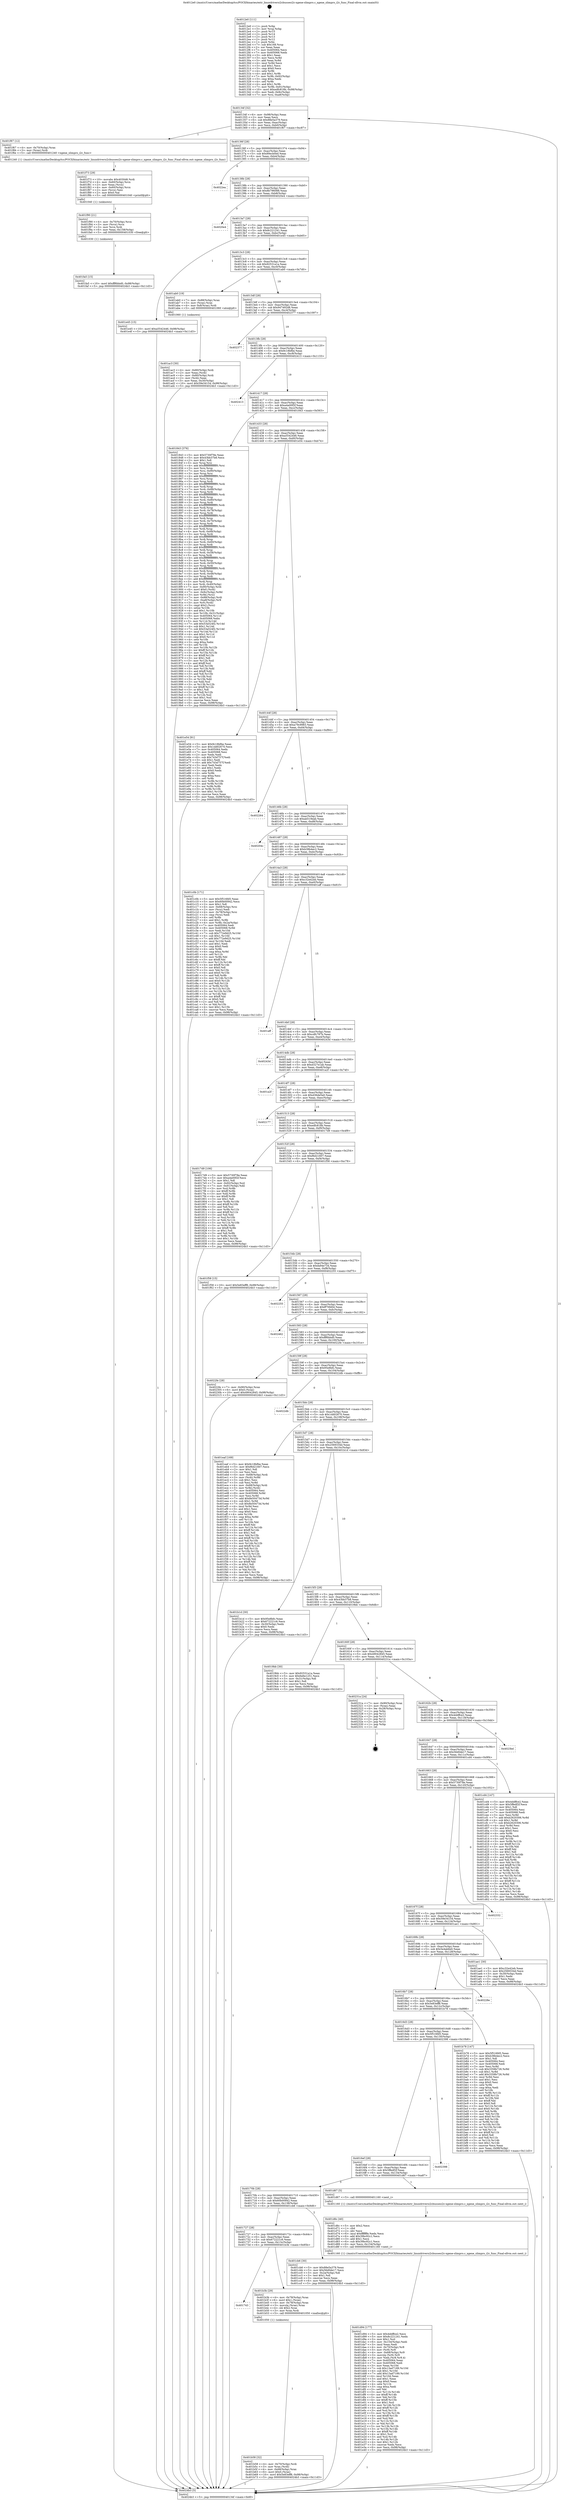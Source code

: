digraph "0x4012e0" {
  label = "0x4012e0 (/mnt/c/Users/mathe/Desktop/tcc/POCII/binaries/extr_linuxdriversi2cbussesi2c-xgene-slimpro.c_xgene_slimpro_i2c_func_Final-ollvm.out::main(0))"
  labelloc = "t"
  node[shape=record]

  Entry [label="",width=0.3,height=0.3,shape=circle,fillcolor=black,style=filled]
  "0x40134f" [label="{
     0x40134f [32]\l
     | [instrs]\l
     &nbsp;&nbsp;0x40134f \<+6\>: mov -0x98(%rbp),%eax\l
     &nbsp;&nbsp;0x401355 \<+2\>: mov %eax,%ecx\l
     &nbsp;&nbsp;0x401357 \<+6\>: sub $0x88e5a379,%ecx\l
     &nbsp;&nbsp;0x40135d \<+6\>: mov %eax,-0xac(%rbp)\l
     &nbsp;&nbsp;0x401363 \<+6\>: mov %ecx,-0xb0(%rbp)\l
     &nbsp;&nbsp;0x401369 \<+6\>: je 0000000000401f67 \<main+0xc87\>\l
  }"]
  "0x401f67" [label="{
     0x401f67 [12]\l
     | [instrs]\l
     &nbsp;&nbsp;0x401f67 \<+4\>: mov -0x70(%rbp),%rax\l
     &nbsp;&nbsp;0x401f6b \<+3\>: mov (%rax),%rdi\l
     &nbsp;&nbsp;0x401f6e \<+5\>: call 0000000000401240 \<xgene_slimpro_i2c_func\>\l
     | [calls]\l
     &nbsp;&nbsp;0x401240 \{1\} (/mnt/c/Users/mathe/Desktop/tcc/POCII/binaries/extr_linuxdriversi2cbussesi2c-xgene-slimpro.c_xgene_slimpro_i2c_func_Final-ollvm.out::xgene_slimpro_i2c_func)\l
  }"]
  "0x40136f" [label="{
     0x40136f [28]\l
     | [instrs]\l
     &nbsp;&nbsp;0x40136f \<+5\>: jmp 0000000000401374 \<main+0x94\>\l
     &nbsp;&nbsp;0x401374 \<+6\>: mov -0xac(%rbp),%eax\l
     &nbsp;&nbsp;0x40137a \<+5\>: sub $0x89ecb0ed,%eax\l
     &nbsp;&nbsp;0x40137f \<+6\>: mov %eax,-0xb4(%rbp)\l
     &nbsp;&nbsp;0x401385 \<+6\>: je 00000000004022ea \<main+0x100a\>\l
  }"]
  Exit [label="",width=0.3,height=0.3,shape=circle,fillcolor=black,style=filled,peripheries=2]
  "0x4022ea" [label="{
     0x4022ea\l
  }", style=dashed]
  "0x40138b" [label="{
     0x40138b [28]\l
     | [instrs]\l
     &nbsp;&nbsp;0x40138b \<+5\>: jmp 0000000000401390 \<main+0xb0\>\l
     &nbsp;&nbsp;0x401390 \<+6\>: mov -0xac(%rbp),%eax\l
     &nbsp;&nbsp;0x401396 \<+5\>: sub $0x8b796088,%eax\l
     &nbsp;&nbsp;0x40139b \<+6\>: mov %eax,-0xb8(%rbp)\l
     &nbsp;&nbsp;0x4013a1 \<+6\>: je 00000000004020e4 \<main+0xe04\>\l
  }"]
  "0x401fa5" [label="{
     0x401fa5 [15]\l
     | [instrs]\l
     &nbsp;&nbsp;0x401fa5 \<+10\>: movl $0xfff6bbd0,-0x98(%rbp)\l
     &nbsp;&nbsp;0x401faf \<+5\>: jmp 00000000004024b3 \<main+0x11d3\>\l
  }"]
  "0x4020e4" [label="{
     0x4020e4\l
  }", style=dashed]
  "0x4013a7" [label="{
     0x4013a7 [28]\l
     | [instrs]\l
     &nbsp;&nbsp;0x4013a7 \<+5\>: jmp 00000000004013ac \<main+0xcc\>\l
     &nbsp;&nbsp;0x4013ac \<+6\>: mov -0xac(%rbp),%eax\l
     &nbsp;&nbsp;0x4013b2 \<+5\>: sub $0x8c221241,%eax\l
     &nbsp;&nbsp;0x4013b7 \<+6\>: mov %eax,-0xbc(%rbp)\l
     &nbsp;&nbsp;0x4013bd \<+6\>: je 0000000000401e45 \<main+0xb65\>\l
  }"]
  "0x401f90" [label="{
     0x401f90 [21]\l
     | [instrs]\l
     &nbsp;&nbsp;0x401f90 \<+4\>: mov -0x70(%rbp),%rcx\l
     &nbsp;&nbsp;0x401f94 \<+3\>: mov (%rcx),%rcx\l
     &nbsp;&nbsp;0x401f97 \<+3\>: mov %rcx,%rdi\l
     &nbsp;&nbsp;0x401f9a \<+6\>: mov %eax,-0x158(%rbp)\l
     &nbsp;&nbsp;0x401fa0 \<+5\>: call 0000000000401030 \<free@plt\>\l
     | [calls]\l
     &nbsp;&nbsp;0x401030 \{1\} (unknown)\l
  }"]
  "0x401e45" [label="{
     0x401e45 [15]\l
     | [instrs]\l
     &nbsp;&nbsp;0x401e45 \<+10\>: movl $0xa5542446,-0x98(%rbp)\l
     &nbsp;&nbsp;0x401e4f \<+5\>: jmp 00000000004024b3 \<main+0x11d3\>\l
  }"]
  "0x4013c3" [label="{
     0x4013c3 [28]\l
     | [instrs]\l
     &nbsp;&nbsp;0x4013c3 \<+5\>: jmp 00000000004013c8 \<main+0xe8\>\l
     &nbsp;&nbsp;0x4013c8 \<+6\>: mov -0xac(%rbp),%eax\l
     &nbsp;&nbsp;0x4013ce \<+5\>: sub $0x92531a1a,%eax\l
     &nbsp;&nbsp;0x4013d3 \<+6\>: mov %eax,-0xc0(%rbp)\l
     &nbsp;&nbsp;0x4013d9 \<+6\>: je 0000000000401ab0 \<main+0x7d0\>\l
  }"]
  "0x401f73" [label="{
     0x401f73 [29]\l
     | [instrs]\l
     &nbsp;&nbsp;0x401f73 \<+10\>: movabs $0x4030d6,%rdi\l
     &nbsp;&nbsp;0x401f7d \<+4\>: mov -0x60(%rbp),%rcx\l
     &nbsp;&nbsp;0x401f81 \<+2\>: mov %eax,(%rcx)\l
     &nbsp;&nbsp;0x401f83 \<+4\>: mov -0x60(%rbp),%rcx\l
     &nbsp;&nbsp;0x401f87 \<+2\>: mov (%rcx),%esi\l
     &nbsp;&nbsp;0x401f89 \<+2\>: mov $0x0,%al\l
     &nbsp;&nbsp;0x401f8b \<+5\>: call 0000000000401040 \<printf@plt\>\l
     | [calls]\l
     &nbsp;&nbsp;0x401040 \{1\} (unknown)\l
  }"]
  "0x401ab0" [label="{
     0x401ab0 [19]\l
     | [instrs]\l
     &nbsp;&nbsp;0x401ab0 \<+7\>: mov -0x88(%rbp),%rax\l
     &nbsp;&nbsp;0x401ab7 \<+3\>: mov (%rax),%rax\l
     &nbsp;&nbsp;0x401aba \<+4\>: mov 0x8(%rax),%rdi\l
     &nbsp;&nbsp;0x401abe \<+5\>: call 0000000000401060 \<atoi@plt\>\l
     | [calls]\l
     &nbsp;&nbsp;0x401060 \{1\} (unknown)\l
  }"]
  "0x4013df" [label="{
     0x4013df [28]\l
     | [instrs]\l
     &nbsp;&nbsp;0x4013df \<+5\>: jmp 00000000004013e4 \<main+0x104\>\l
     &nbsp;&nbsp;0x4013e4 \<+6\>: mov -0xac(%rbp),%eax\l
     &nbsp;&nbsp;0x4013ea \<+5\>: sub $0x947492d8,%eax\l
     &nbsp;&nbsp;0x4013ef \<+6\>: mov %eax,-0xc4(%rbp)\l
     &nbsp;&nbsp;0x4013f5 \<+6\>: je 0000000000402377 \<main+0x1097\>\l
  }"]
  "0x401d94" [label="{
     0x401d94 [177]\l
     | [instrs]\l
     &nbsp;&nbsp;0x401d94 \<+5\>: mov $0x4ddffce2,%ecx\l
     &nbsp;&nbsp;0x401d99 \<+5\>: mov $0x8c221241,%edx\l
     &nbsp;&nbsp;0x401d9e \<+3\>: mov $0x1,%sil\l
     &nbsp;&nbsp;0x401da1 \<+6\>: mov -0x154(%rbp),%edi\l
     &nbsp;&nbsp;0x401da7 \<+3\>: imul %eax,%edi\l
     &nbsp;&nbsp;0x401daa \<+4\>: mov -0x70(%rbp),%r8\l
     &nbsp;&nbsp;0x401dae \<+3\>: mov (%r8),%r8\l
     &nbsp;&nbsp;0x401db1 \<+4\>: mov -0x68(%rbp),%r9\l
     &nbsp;&nbsp;0x401db5 \<+3\>: movslq (%r9),%r9\l
     &nbsp;&nbsp;0x401db8 \<+4\>: mov %edi,(%r8,%r9,4)\l
     &nbsp;&nbsp;0x401dbc \<+7\>: mov 0x405064,%eax\l
     &nbsp;&nbsp;0x401dc3 \<+7\>: mov 0x405068,%edi\l
     &nbsp;&nbsp;0x401dca \<+3\>: mov %eax,%r10d\l
     &nbsp;&nbsp;0x401dcd \<+7\>: sub $0x13ad7189,%r10d\l
     &nbsp;&nbsp;0x401dd4 \<+4\>: sub $0x1,%r10d\l
     &nbsp;&nbsp;0x401dd8 \<+7\>: add $0x13ad7189,%r10d\l
     &nbsp;&nbsp;0x401ddf \<+4\>: imul %r10d,%eax\l
     &nbsp;&nbsp;0x401de3 \<+3\>: and $0x1,%eax\l
     &nbsp;&nbsp;0x401de6 \<+3\>: cmp $0x0,%eax\l
     &nbsp;&nbsp;0x401de9 \<+4\>: sete %r11b\l
     &nbsp;&nbsp;0x401ded \<+3\>: cmp $0xa,%edi\l
     &nbsp;&nbsp;0x401df0 \<+3\>: setl %bl\l
     &nbsp;&nbsp;0x401df3 \<+3\>: mov %r11b,%r14b\l
     &nbsp;&nbsp;0x401df6 \<+4\>: xor $0xff,%r14b\l
     &nbsp;&nbsp;0x401dfa \<+3\>: mov %bl,%r15b\l
     &nbsp;&nbsp;0x401dfd \<+4\>: xor $0xff,%r15b\l
     &nbsp;&nbsp;0x401e01 \<+4\>: xor $0x1,%sil\l
     &nbsp;&nbsp;0x401e05 \<+3\>: mov %r14b,%r12b\l
     &nbsp;&nbsp;0x401e08 \<+4\>: and $0xff,%r12b\l
     &nbsp;&nbsp;0x401e0c \<+3\>: and %sil,%r11b\l
     &nbsp;&nbsp;0x401e0f \<+3\>: mov %r15b,%r13b\l
     &nbsp;&nbsp;0x401e12 \<+4\>: and $0xff,%r13b\l
     &nbsp;&nbsp;0x401e16 \<+3\>: and %sil,%bl\l
     &nbsp;&nbsp;0x401e19 \<+3\>: or %r11b,%r12b\l
     &nbsp;&nbsp;0x401e1c \<+3\>: or %bl,%r13b\l
     &nbsp;&nbsp;0x401e1f \<+3\>: xor %r13b,%r12b\l
     &nbsp;&nbsp;0x401e22 \<+3\>: or %r15b,%r14b\l
     &nbsp;&nbsp;0x401e25 \<+4\>: xor $0xff,%r14b\l
     &nbsp;&nbsp;0x401e29 \<+4\>: or $0x1,%sil\l
     &nbsp;&nbsp;0x401e2d \<+3\>: and %sil,%r14b\l
     &nbsp;&nbsp;0x401e30 \<+3\>: or %r14b,%r12b\l
     &nbsp;&nbsp;0x401e33 \<+4\>: test $0x1,%r12b\l
     &nbsp;&nbsp;0x401e37 \<+3\>: cmovne %edx,%ecx\l
     &nbsp;&nbsp;0x401e3a \<+6\>: mov %ecx,-0x98(%rbp)\l
     &nbsp;&nbsp;0x401e40 \<+5\>: jmp 00000000004024b3 \<main+0x11d3\>\l
  }"]
  "0x402377" [label="{
     0x402377\l
  }", style=dashed]
  "0x4013fb" [label="{
     0x4013fb [28]\l
     | [instrs]\l
     &nbsp;&nbsp;0x4013fb \<+5\>: jmp 0000000000401400 \<main+0x120\>\l
     &nbsp;&nbsp;0x401400 \<+6\>: mov -0xac(%rbp),%eax\l
     &nbsp;&nbsp;0x401406 \<+5\>: sub $0x9c18bfbe,%eax\l
     &nbsp;&nbsp;0x40140b \<+6\>: mov %eax,-0xc8(%rbp)\l
     &nbsp;&nbsp;0x401411 \<+6\>: je 0000000000402413 \<main+0x1133\>\l
  }"]
  "0x401d6c" [label="{
     0x401d6c [40]\l
     | [instrs]\l
     &nbsp;&nbsp;0x401d6c \<+5\>: mov $0x2,%ecx\l
     &nbsp;&nbsp;0x401d71 \<+1\>: cltd\l
     &nbsp;&nbsp;0x401d72 \<+2\>: idiv %ecx\l
     &nbsp;&nbsp;0x401d74 \<+6\>: imul $0xfffffffe,%edx,%ecx\l
     &nbsp;&nbsp;0x401d7a \<+6\>: add $0x39bc92c1,%ecx\l
     &nbsp;&nbsp;0x401d80 \<+3\>: add $0x1,%ecx\l
     &nbsp;&nbsp;0x401d83 \<+6\>: sub $0x39bc92c1,%ecx\l
     &nbsp;&nbsp;0x401d89 \<+6\>: mov %ecx,-0x154(%rbp)\l
     &nbsp;&nbsp;0x401d8f \<+5\>: call 0000000000401160 \<next_i\>\l
     | [calls]\l
     &nbsp;&nbsp;0x401160 \{1\} (/mnt/c/Users/mathe/Desktop/tcc/POCII/binaries/extr_linuxdriversi2cbussesi2c-xgene-slimpro.c_xgene_slimpro_i2c_func_Final-ollvm.out::next_i)\l
  }"]
  "0x402413" [label="{
     0x402413\l
  }", style=dashed]
  "0x401417" [label="{
     0x401417 [28]\l
     | [instrs]\l
     &nbsp;&nbsp;0x401417 \<+5\>: jmp 000000000040141c \<main+0x13c\>\l
     &nbsp;&nbsp;0x40141c \<+6\>: mov -0xac(%rbp),%eax\l
     &nbsp;&nbsp;0x401422 \<+5\>: sub $0xa4a00f2f,%eax\l
     &nbsp;&nbsp;0x401427 \<+6\>: mov %eax,-0xcc(%rbp)\l
     &nbsp;&nbsp;0x40142d \<+6\>: je 0000000000401843 \<main+0x563\>\l
  }"]
  "0x401b58" [label="{
     0x401b58 [32]\l
     | [instrs]\l
     &nbsp;&nbsp;0x401b58 \<+4\>: mov -0x70(%rbp),%rdi\l
     &nbsp;&nbsp;0x401b5c \<+3\>: mov %rax,(%rdi)\l
     &nbsp;&nbsp;0x401b5f \<+4\>: mov -0x68(%rbp),%rax\l
     &nbsp;&nbsp;0x401b63 \<+6\>: movl $0x0,(%rax)\l
     &nbsp;&nbsp;0x401b69 \<+10\>: movl $0x5e83eff8,-0x98(%rbp)\l
     &nbsp;&nbsp;0x401b73 \<+5\>: jmp 00000000004024b3 \<main+0x11d3\>\l
  }"]
  "0x401843" [label="{
     0x401843 [376]\l
     | [instrs]\l
     &nbsp;&nbsp;0x401843 \<+5\>: mov $0x5730f78e,%eax\l
     &nbsp;&nbsp;0x401848 \<+5\>: mov $0x43bb37b8,%ecx\l
     &nbsp;&nbsp;0x40184d \<+2\>: mov $0x1,%dl\l
     &nbsp;&nbsp;0x40184f \<+3\>: mov %rsp,%rsi\l
     &nbsp;&nbsp;0x401852 \<+4\>: add $0xfffffffffffffff0,%rsi\l
     &nbsp;&nbsp;0x401856 \<+3\>: mov %rsi,%rsp\l
     &nbsp;&nbsp;0x401859 \<+7\>: mov %rsi,-0x90(%rbp)\l
     &nbsp;&nbsp;0x401860 \<+3\>: mov %rsp,%rsi\l
     &nbsp;&nbsp;0x401863 \<+4\>: add $0xfffffffffffffff0,%rsi\l
     &nbsp;&nbsp;0x401867 \<+3\>: mov %rsi,%rsp\l
     &nbsp;&nbsp;0x40186a \<+3\>: mov %rsp,%rdi\l
     &nbsp;&nbsp;0x40186d \<+4\>: add $0xfffffffffffffff0,%rdi\l
     &nbsp;&nbsp;0x401871 \<+3\>: mov %rdi,%rsp\l
     &nbsp;&nbsp;0x401874 \<+7\>: mov %rdi,-0x88(%rbp)\l
     &nbsp;&nbsp;0x40187b \<+3\>: mov %rsp,%rdi\l
     &nbsp;&nbsp;0x40187e \<+4\>: add $0xfffffffffffffff0,%rdi\l
     &nbsp;&nbsp;0x401882 \<+3\>: mov %rdi,%rsp\l
     &nbsp;&nbsp;0x401885 \<+4\>: mov %rdi,-0x80(%rbp)\l
     &nbsp;&nbsp;0x401889 \<+3\>: mov %rsp,%rdi\l
     &nbsp;&nbsp;0x40188c \<+4\>: add $0xfffffffffffffff0,%rdi\l
     &nbsp;&nbsp;0x401890 \<+3\>: mov %rdi,%rsp\l
     &nbsp;&nbsp;0x401893 \<+4\>: mov %rdi,-0x78(%rbp)\l
     &nbsp;&nbsp;0x401897 \<+3\>: mov %rsp,%rdi\l
     &nbsp;&nbsp;0x40189a \<+4\>: add $0xfffffffffffffff0,%rdi\l
     &nbsp;&nbsp;0x40189e \<+3\>: mov %rdi,%rsp\l
     &nbsp;&nbsp;0x4018a1 \<+4\>: mov %rdi,-0x70(%rbp)\l
     &nbsp;&nbsp;0x4018a5 \<+3\>: mov %rsp,%rdi\l
     &nbsp;&nbsp;0x4018a8 \<+4\>: add $0xfffffffffffffff0,%rdi\l
     &nbsp;&nbsp;0x4018ac \<+3\>: mov %rdi,%rsp\l
     &nbsp;&nbsp;0x4018af \<+4\>: mov %rdi,-0x68(%rbp)\l
     &nbsp;&nbsp;0x4018b3 \<+3\>: mov %rsp,%rdi\l
     &nbsp;&nbsp;0x4018b6 \<+4\>: add $0xfffffffffffffff0,%rdi\l
     &nbsp;&nbsp;0x4018ba \<+3\>: mov %rdi,%rsp\l
     &nbsp;&nbsp;0x4018bd \<+4\>: mov %rdi,-0x60(%rbp)\l
     &nbsp;&nbsp;0x4018c1 \<+3\>: mov %rsp,%rdi\l
     &nbsp;&nbsp;0x4018c4 \<+4\>: add $0xfffffffffffffff0,%rdi\l
     &nbsp;&nbsp;0x4018c8 \<+3\>: mov %rdi,%rsp\l
     &nbsp;&nbsp;0x4018cb \<+4\>: mov %rdi,-0x58(%rbp)\l
     &nbsp;&nbsp;0x4018cf \<+3\>: mov %rsp,%rdi\l
     &nbsp;&nbsp;0x4018d2 \<+4\>: add $0xfffffffffffffff0,%rdi\l
     &nbsp;&nbsp;0x4018d6 \<+3\>: mov %rdi,%rsp\l
     &nbsp;&nbsp;0x4018d9 \<+4\>: mov %rdi,-0x50(%rbp)\l
     &nbsp;&nbsp;0x4018dd \<+3\>: mov %rsp,%rdi\l
     &nbsp;&nbsp;0x4018e0 \<+4\>: add $0xfffffffffffffff0,%rdi\l
     &nbsp;&nbsp;0x4018e4 \<+3\>: mov %rdi,%rsp\l
     &nbsp;&nbsp;0x4018e7 \<+4\>: mov %rdi,-0x48(%rbp)\l
     &nbsp;&nbsp;0x4018eb \<+3\>: mov %rsp,%rdi\l
     &nbsp;&nbsp;0x4018ee \<+4\>: add $0xfffffffffffffff0,%rdi\l
     &nbsp;&nbsp;0x4018f2 \<+3\>: mov %rdi,%rsp\l
     &nbsp;&nbsp;0x4018f5 \<+4\>: mov %rdi,-0x40(%rbp)\l
     &nbsp;&nbsp;0x4018f9 \<+7\>: mov -0x90(%rbp),%rdi\l
     &nbsp;&nbsp;0x401900 \<+6\>: movl $0x0,(%rdi)\l
     &nbsp;&nbsp;0x401906 \<+7\>: mov -0x9c(%rbp),%r8d\l
     &nbsp;&nbsp;0x40190d \<+3\>: mov %r8d,(%rsi)\l
     &nbsp;&nbsp;0x401910 \<+7\>: mov -0x88(%rbp),%rdi\l
     &nbsp;&nbsp;0x401917 \<+7\>: mov -0xa8(%rbp),%r9\l
     &nbsp;&nbsp;0x40191e \<+3\>: mov %r9,(%rdi)\l
     &nbsp;&nbsp;0x401921 \<+3\>: cmpl $0x2,(%rsi)\l
     &nbsp;&nbsp;0x401924 \<+4\>: setne %r10b\l
     &nbsp;&nbsp;0x401928 \<+4\>: and $0x1,%r10b\l
     &nbsp;&nbsp;0x40192c \<+4\>: mov %r10b,-0x31(%rbp)\l
     &nbsp;&nbsp;0x401930 \<+8\>: mov 0x405064,%r11d\l
     &nbsp;&nbsp;0x401938 \<+7\>: mov 0x405068,%ebx\l
     &nbsp;&nbsp;0x40193f \<+3\>: mov %r11d,%r14d\l
     &nbsp;&nbsp;0x401942 \<+7\>: add $0x53a524f2,%r14d\l
     &nbsp;&nbsp;0x401949 \<+4\>: sub $0x1,%r14d\l
     &nbsp;&nbsp;0x40194d \<+7\>: sub $0x53a524f2,%r14d\l
     &nbsp;&nbsp;0x401954 \<+4\>: imul %r14d,%r11d\l
     &nbsp;&nbsp;0x401958 \<+4\>: and $0x1,%r11d\l
     &nbsp;&nbsp;0x40195c \<+4\>: cmp $0x0,%r11d\l
     &nbsp;&nbsp;0x401960 \<+4\>: sete %r10b\l
     &nbsp;&nbsp;0x401964 \<+3\>: cmp $0xa,%ebx\l
     &nbsp;&nbsp;0x401967 \<+4\>: setl %r15b\l
     &nbsp;&nbsp;0x40196b \<+3\>: mov %r10b,%r12b\l
     &nbsp;&nbsp;0x40196e \<+4\>: xor $0xff,%r12b\l
     &nbsp;&nbsp;0x401972 \<+3\>: mov %r15b,%r13b\l
     &nbsp;&nbsp;0x401975 \<+4\>: xor $0xff,%r13b\l
     &nbsp;&nbsp;0x401979 \<+3\>: xor $0x1,%dl\l
     &nbsp;&nbsp;0x40197c \<+3\>: mov %r12b,%sil\l
     &nbsp;&nbsp;0x40197f \<+4\>: and $0xff,%sil\l
     &nbsp;&nbsp;0x401983 \<+3\>: and %dl,%r10b\l
     &nbsp;&nbsp;0x401986 \<+3\>: mov %r13b,%dil\l
     &nbsp;&nbsp;0x401989 \<+4\>: and $0xff,%dil\l
     &nbsp;&nbsp;0x40198d \<+3\>: and %dl,%r15b\l
     &nbsp;&nbsp;0x401990 \<+3\>: or %r10b,%sil\l
     &nbsp;&nbsp;0x401993 \<+3\>: or %r15b,%dil\l
     &nbsp;&nbsp;0x401996 \<+3\>: xor %dil,%sil\l
     &nbsp;&nbsp;0x401999 \<+3\>: or %r13b,%r12b\l
     &nbsp;&nbsp;0x40199c \<+4\>: xor $0xff,%r12b\l
     &nbsp;&nbsp;0x4019a0 \<+3\>: or $0x1,%dl\l
     &nbsp;&nbsp;0x4019a3 \<+3\>: and %dl,%r12b\l
     &nbsp;&nbsp;0x4019a6 \<+3\>: or %r12b,%sil\l
     &nbsp;&nbsp;0x4019a9 \<+4\>: test $0x1,%sil\l
     &nbsp;&nbsp;0x4019ad \<+3\>: cmovne %ecx,%eax\l
     &nbsp;&nbsp;0x4019b0 \<+6\>: mov %eax,-0x98(%rbp)\l
     &nbsp;&nbsp;0x4019b6 \<+5\>: jmp 00000000004024b3 \<main+0x11d3\>\l
  }"]
  "0x401433" [label="{
     0x401433 [28]\l
     | [instrs]\l
     &nbsp;&nbsp;0x401433 \<+5\>: jmp 0000000000401438 \<main+0x158\>\l
     &nbsp;&nbsp;0x401438 \<+6\>: mov -0xac(%rbp),%eax\l
     &nbsp;&nbsp;0x40143e \<+5\>: sub $0xa5542446,%eax\l
     &nbsp;&nbsp;0x401443 \<+6\>: mov %eax,-0xd0(%rbp)\l
     &nbsp;&nbsp;0x401449 \<+6\>: je 0000000000401e54 \<main+0xb74\>\l
  }"]
  "0x401743" [label="{
     0x401743\l
  }", style=dashed]
  "0x401e54" [label="{
     0x401e54 [91]\l
     | [instrs]\l
     &nbsp;&nbsp;0x401e54 \<+5\>: mov $0x9c18bfbe,%eax\l
     &nbsp;&nbsp;0x401e59 \<+5\>: mov $0x1dd02670,%ecx\l
     &nbsp;&nbsp;0x401e5e \<+7\>: mov 0x405064,%edx\l
     &nbsp;&nbsp;0x401e65 \<+7\>: mov 0x405068,%esi\l
     &nbsp;&nbsp;0x401e6c \<+2\>: mov %edx,%edi\l
     &nbsp;&nbsp;0x401e6e \<+6\>: sub $0x743d757f,%edi\l
     &nbsp;&nbsp;0x401e74 \<+3\>: sub $0x1,%edi\l
     &nbsp;&nbsp;0x401e77 \<+6\>: add $0x743d757f,%edi\l
     &nbsp;&nbsp;0x401e7d \<+3\>: imul %edi,%edx\l
     &nbsp;&nbsp;0x401e80 \<+3\>: and $0x1,%edx\l
     &nbsp;&nbsp;0x401e83 \<+3\>: cmp $0x0,%edx\l
     &nbsp;&nbsp;0x401e86 \<+4\>: sete %r8b\l
     &nbsp;&nbsp;0x401e8a \<+3\>: cmp $0xa,%esi\l
     &nbsp;&nbsp;0x401e8d \<+4\>: setl %r9b\l
     &nbsp;&nbsp;0x401e91 \<+3\>: mov %r8b,%r10b\l
     &nbsp;&nbsp;0x401e94 \<+3\>: and %r9b,%r10b\l
     &nbsp;&nbsp;0x401e97 \<+3\>: xor %r9b,%r8b\l
     &nbsp;&nbsp;0x401e9a \<+3\>: or %r8b,%r10b\l
     &nbsp;&nbsp;0x401e9d \<+4\>: test $0x1,%r10b\l
     &nbsp;&nbsp;0x401ea1 \<+3\>: cmovne %ecx,%eax\l
     &nbsp;&nbsp;0x401ea4 \<+6\>: mov %eax,-0x98(%rbp)\l
     &nbsp;&nbsp;0x401eaa \<+5\>: jmp 00000000004024b3 \<main+0x11d3\>\l
  }"]
  "0x40144f" [label="{
     0x40144f [28]\l
     | [instrs]\l
     &nbsp;&nbsp;0x40144f \<+5\>: jmp 0000000000401454 \<main+0x174\>\l
     &nbsp;&nbsp;0x401454 \<+6\>: mov -0xac(%rbp),%eax\l
     &nbsp;&nbsp;0x40145a \<+5\>: sub $0xa79c9983,%eax\l
     &nbsp;&nbsp;0x40145f \<+6\>: mov %eax,-0xd4(%rbp)\l
     &nbsp;&nbsp;0x401465 \<+6\>: je 0000000000402264 \<main+0xf84\>\l
  }"]
  "0x401b3b" [label="{
     0x401b3b [29]\l
     | [instrs]\l
     &nbsp;&nbsp;0x401b3b \<+4\>: mov -0x78(%rbp),%rax\l
     &nbsp;&nbsp;0x401b3f \<+6\>: movl $0x1,(%rax)\l
     &nbsp;&nbsp;0x401b45 \<+4\>: mov -0x78(%rbp),%rax\l
     &nbsp;&nbsp;0x401b49 \<+3\>: movslq (%rax),%rax\l
     &nbsp;&nbsp;0x401b4c \<+4\>: shl $0x2,%rax\l
     &nbsp;&nbsp;0x401b50 \<+3\>: mov %rax,%rdi\l
     &nbsp;&nbsp;0x401b53 \<+5\>: call 0000000000401050 \<malloc@plt\>\l
     | [calls]\l
     &nbsp;&nbsp;0x401050 \{1\} (unknown)\l
  }"]
  "0x402264" [label="{
     0x402264\l
  }", style=dashed]
  "0x40146b" [label="{
     0x40146b [28]\l
     | [instrs]\l
     &nbsp;&nbsp;0x40146b \<+5\>: jmp 0000000000401470 \<main+0x190\>\l
     &nbsp;&nbsp;0x401470 \<+6\>: mov -0xac(%rbp),%eax\l
     &nbsp;&nbsp;0x401476 \<+5\>: sub $0xab519eab,%eax\l
     &nbsp;&nbsp;0x40147b \<+6\>: mov %eax,-0xd8(%rbp)\l
     &nbsp;&nbsp;0x401481 \<+6\>: je 000000000040204c \<main+0xd6c\>\l
  }"]
  "0x401727" [label="{
     0x401727 [28]\l
     | [instrs]\l
     &nbsp;&nbsp;0x401727 \<+5\>: jmp 000000000040172c \<main+0x44c\>\l
     &nbsp;&nbsp;0x40172c \<+6\>: mov -0xac(%rbp),%eax\l
     &nbsp;&nbsp;0x401732 \<+5\>: sub $0x672221c6,%eax\l
     &nbsp;&nbsp;0x401737 \<+6\>: mov %eax,-0x13c(%rbp)\l
     &nbsp;&nbsp;0x40173d \<+6\>: je 0000000000401b3b \<main+0x85b\>\l
  }"]
  "0x40204c" [label="{
     0x40204c\l
  }", style=dashed]
  "0x401487" [label="{
     0x401487 [28]\l
     | [instrs]\l
     &nbsp;&nbsp;0x401487 \<+5\>: jmp 000000000040148c \<main+0x1ac\>\l
     &nbsp;&nbsp;0x40148c \<+6\>: mov -0xac(%rbp),%eax\l
     &nbsp;&nbsp;0x401492 \<+5\>: sub $0xb38b4ec2,%eax\l
     &nbsp;&nbsp;0x401497 \<+6\>: mov %eax,-0xdc(%rbp)\l
     &nbsp;&nbsp;0x40149d \<+6\>: je 0000000000401c0b \<main+0x92b\>\l
  }"]
  "0x401cb6" [label="{
     0x401cb6 [30]\l
     | [instrs]\l
     &nbsp;&nbsp;0x401cb6 \<+5\>: mov $0x88e5a379,%eax\l
     &nbsp;&nbsp;0x401cbb \<+5\>: mov $0x56d0de17,%ecx\l
     &nbsp;&nbsp;0x401cc0 \<+3\>: mov -0x2a(%rbp),%dl\l
     &nbsp;&nbsp;0x401cc3 \<+3\>: test $0x1,%dl\l
     &nbsp;&nbsp;0x401cc6 \<+3\>: cmovne %ecx,%eax\l
     &nbsp;&nbsp;0x401cc9 \<+6\>: mov %eax,-0x98(%rbp)\l
     &nbsp;&nbsp;0x401ccf \<+5\>: jmp 00000000004024b3 \<main+0x11d3\>\l
  }"]
  "0x401c0b" [label="{
     0x401c0b [171]\l
     | [instrs]\l
     &nbsp;&nbsp;0x401c0b \<+5\>: mov $0x5f516fd5,%eax\l
     &nbsp;&nbsp;0x401c10 \<+5\>: mov $0x60b00942,%ecx\l
     &nbsp;&nbsp;0x401c15 \<+2\>: mov $0x1,%dl\l
     &nbsp;&nbsp;0x401c17 \<+4\>: mov -0x68(%rbp),%rsi\l
     &nbsp;&nbsp;0x401c1b \<+2\>: mov (%rsi),%edi\l
     &nbsp;&nbsp;0x401c1d \<+4\>: mov -0x78(%rbp),%rsi\l
     &nbsp;&nbsp;0x401c21 \<+2\>: cmp (%rsi),%edi\l
     &nbsp;&nbsp;0x401c23 \<+4\>: setl %r8b\l
     &nbsp;&nbsp;0x401c27 \<+4\>: and $0x1,%r8b\l
     &nbsp;&nbsp;0x401c2b \<+4\>: mov %r8b,-0x2a(%rbp)\l
     &nbsp;&nbsp;0x401c2f \<+7\>: mov 0x405064,%edi\l
     &nbsp;&nbsp;0x401c36 \<+8\>: mov 0x405068,%r9d\l
     &nbsp;&nbsp;0x401c3e \<+3\>: mov %edi,%r10d\l
     &nbsp;&nbsp;0x401c41 \<+7\>: sub $0x772e9d25,%r10d\l
     &nbsp;&nbsp;0x401c48 \<+4\>: sub $0x1,%r10d\l
     &nbsp;&nbsp;0x401c4c \<+7\>: add $0x772e9d25,%r10d\l
     &nbsp;&nbsp;0x401c53 \<+4\>: imul %r10d,%edi\l
     &nbsp;&nbsp;0x401c57 \<+3\>: and $0x1,%edi\l
     &nbsp;&nbsp;0x401c5a \<+3\>: cmp $0x0,%edi\l
     &nbsp;&nbsp;0x401c5d \<+4\>: sete %r8b\l
     &nbsp;&nbsp;0x401c61 \<+4\>: cmp $0xa,%r9d\l
     &nbsp;&nbsp;0x401c65 \<+4\>: setl %r11b\l
     &nbsp;&nbsp;0x401c69 \<+3\>: mov %r8b,%bl\l
     &nbsp;&nbsp;0x401c6c \<+3\>: xor $0xff,%bl\l
     &nbsp;&nbsp;0x401c6f \<+3\>: mov %r11b,%r14b\l
     &nbsp;&nbsp;0x401c72 \<+4\>: xor $0xff,%r14b\l
     &nbsp;&nbsp;0x401c76 \<+3\>: xor $0x0,%dl\l
     &nbsp;&nbsp;0x401c79 \<+3\>: mov %bl,%r15b\l
     &nbsp;&nbsp;0x401c7c \<+4\>: and $0x0,%r15b\l
     &nbsp;&nbsp;0x401c80 \<+3\>: and %dl,%r8b\l
     &nbsp;&nbsp;0x401c83 \<+3\>: mov %r14b,%r12b\l
     &nbsp;&nbsp;0x401c86 \<+4\>: and $0x0,%r12b\l
     &nbsp;&nbsp;0x401c8a \<+3\>: and %dl,%r11b\l
     &nbsp;&nbsp;0x401c8d \<+3\>: or %r8b,%r15b\l
     &nbsp;&nbsp;0x401c90 \<+3\>: or %r11b,%r12b\l
     &nbsp;&nbsp;0x401c93 \<+3\>: xor %r12b,%r15b\l
     &nbsp;&nbsp;0x401c96 \<+3\>: or %r14b,%bl\l
     &nbsp;&nbsp;0x401c99 \<+3\>: xor $0xff,%bl\l
     &nbsp;&nbsp;0x401c9c \<+3\>: or $0x0,%dl\l
     &nbsp;&nbsp;0x401c9f \<+2\>: and %dl,%bl\l
     &nbsp;&nbsp;0x401ca1 \<+3\>: or %bl,%r15b\l
     &nbsp;&nbsp;0x401ca4 \<+4\>: test $0x1,%r15b\l
     &nbsp;&nbsp;0x401ca8 \<+3\>: cmovne %ecx,%eax\l
     &nbsp;&nbsp;0x401cab \<+6\>: mov %eax,-0x98(%rbp)\l
     &nbsp;&nbsp;0x401cb1 \<+5\>: jmp 00000000004024b3 \<main+0x11d3\>\l
  }"]
  "0x4014a3" [label="{
     0x4014a3 [28]\l
     | [instrs]\l
     &nbsp;&nbsp;0x4014a3 \<+5\>: jmp 00000000004014a8 \<main+0x1c8\>\l
     &nbsp;&nbsp;0x4014a8 \<+6\>: mov -0xac(%rbp),%eax\l
     &nbsp;&nbsp;0x4014ae \<+5\>: sub $0xc32e42eb,%eax\l
     &nbsp;&nbsp;0x4014b3 \<+6\>: mov %eax,-0xe0(%rbp)\l
     &nbsp;&nbsp;0x4014b9 \<+6\>: je 0000000000401aff \<main+0x81f\>\l
  }"]
  "0x40170b" [label="{
     0x40170b [28]\l
     | [instrs]\l
     &nbsp;&nbsp;0x40170b \<+5\>: jmp 0000000000401710 \<main+0x430\>\l
     &nbsp;&nbsp;0x401710 \<+6\>: mov -0xac(%rbp),%eax\l
     &nbsp;&nbsp;0x401716 \<+5\>: sub $0x60b00942,%eax\l
     &nbsp;&nbsp;0x40171b \<+6\>: mov %eax,-0x138(%rbp)\l
     &nbsp;&nbsp;0x401721 \<+6\>: je 0000000000401cb6 \<main+0x9d6\>\l
  }"]
  "0x401aff" [label="{
     0x401aff\l
  }", style=dashed]
  "0x4014bf" [label="{
     0x4014bf [28]\l
     | [instrs]\l
     &nbsp;&nbsp;0x4014bf \<+5\>: jmp 00000000004014c4 \<main+0x1e4\>\l
     &nbsp;&nbsp;0x4014c4 \<+6\>: mov -0xac(%rbp),%eax\l
     &nbsp;&nbsp;0x4014ca \<+5\>: sub $0xcdfc787b,%eax\l
     &nbsp;&nbsp;0x4014cf \<+6\>: mov %eax,-0xe4(%rbp)\l
     &nbsp;&nbsp;0x4014d5 \<+6\>: je 000000000040243d \<main+0x115d\>\l
  }"]
  "0x401d67" [label="{
     0x401d67 [5]\l
     | [instrs]\l
     &nbsp;&nbsp;0x401d67 \<+5\>: call 0000000000401160 \<next_i\>\l
     | [calls]\l
     &nbsp;&nbsp;0x401160 \{1\} (/mnt/c/Users/mathe/Desktop/tcc/POCII/binaries/extr_linuxdriversi2cbussesi2c-xgene-slimpro.c_xgene_slimpro_i2c_func_Final-ollvm.out::next_i)\l
  }"]
  "0x40243d" [label="{
     0x40243d\l
  }", style=dashed]
  "0x4014db" [label="{
     0x4014db [28]\l
     | [instrs]\l
     &nbsp;&nbsp;0x4014db \<+5\>: jmp 00000000004014e0 \<main+0x200\>\l
     &nbsp;&nbsp;0x4014e0 \<+6\>: mov -0xac(%rbp),%eax\l
     &nbsp;&nbsp;0x4014e6 \<+5\>: sub $0xd327e1ab,%eax\l
     &nbsp;&nbsp;0x4014eb \<+6\>: mov %eax,-0xe8(%rbp)\l
     &nbsp;&nbsp;0x4014f1 \<+6\>: je 0000000000401a2f \<main+0x74f\>\l
  }"]
  "0x4016ef" [label="{
     0x4016ef [28]\l
     | [instrs]\l
     &nbsp;&nbsp;0x4016ef \<+5\>: jmp 00000000004016f4 \<main+0x414\>\l
     &nbsp;&nbsp;0x4016f4 \<+6\>: mov -0xac(%rbp),%eax\l
     &nbsp;&nbsp;0x4016fa \<+5\>: sub $0x5ffedf2f,%eax\l
     &nbsp;&nbsp;0x4016ff \<+6\>: mov %eax,-0x134(%rbp)\l
     &nbsp;&nbsp;0x401705 \<+6\>: je 0000000000401d67 \<main+0xa87\>\l
  }"]
  "0x401a2f" [label="{
     0x401a2f\l
  }", style=dashed]
  "0x4014f7" [label="{
     0x4014f7 [28]\l
     | [instrs]\l
     &nbsp;&nbsp;0x4014f7 \<+5\>: jmp 00000000004014fc \<main+0x21c\>\l
     &nbsp;&nbsp;0x4014fc \<+6\>: mov -0xac(%rbp),%eax\l
     &nbsp;&nbsp;0x401502 \<+5\>: sub $0xd36de5a0,%eax\l
     &nbsp;&nbsp;0x401507 \<+6\>: mov %eax,-0xec(%rbp)\l
     &nbsp;&nbsp;0x40150d \<+6\>: je 0000000000402177 \<main+0xe97\>\l
  }"]
  "0x402398" [label="{
     0x402398\l
  }", style=dashed]
  "0x402177" [label="{
     0x402177\l
  }", style=dashed]
  "0x401513" [label="{
     0x401513 [28]\l
     | [instrs]\l
     &nbsp;&nbsp;0x401513 \<+5\>: jmp 0000000000401518 \<main+0x238\>\l
     &nbsp;&nbsp;0x401518 \<+6\>: mov -0xac(%rbp),%eax\l
     &nbsp;&nbsp;0x40151e \<+5\>: sub $0xedfc818b,%eax\l
     &nbsp;&nbsp;0x401523 \<+6\>: mov %eax,-0xf0(%rbp)\l
     &nbsp;&nbsp;0x401529 \<+6\>: je 00000000004017d9 \<main+0x4f9\>\l
  }"]
  "0x4016d3" [label="{
     0x4016d3 [28]\l
     | [instrs]\l
     &nbsp;&nbsp;0x4016d3 \<+5\>: jmp 00000000004016d8 \<main+0x3f8\>\l
     &nbsp;&nbsp;0x4016d8 \<+6\>: mov -0xac(%rbp),%eax\l
     &nbsp;&nbsp;0x4016de \<+5\>: sub $0x5f516fd5,%eax\l
     &nbsp;&nbsp;0x4016e3 \<+6\>: mov %eax,-0x130(%rbp)\l
     &nbsp;&nbsp;0x4016e9 \<+6\>: je 0000000000402398 \<main+0x10b8\>\l
  }"]
  "0x4017d9" [label="{
     0x4017d9 [106]\l
     | [instrs]\l
     &nbsp;&nbsp;0x4017d9 \<+5\>: mov $0x5730f78e,%eax\l
     &nbsp;&nbsp;0x4017de \<+5\>: mov $0xa4a00f2f,%ecx\l
     &nbsp;&nbsp;0x4017e3 \<+2\>: mov $0x1,%dl\l
     &nbsp;&nbsp;0x4017e5 \<+7\>: mov -0x92(%rbp),%sil\l
     &nbsp;&nbsp;0x4017ec \<+7\>: mov -0x91(%rbp),%dil\l
     &nbsp;&nbsp;0x4017f3 \<+3\>: mov %sil,%r8b\l
     &nbsp;&nbsp;0x4017f6 \<+4\>: xor $0xff,%r8b\l
     &nbsp;&nbsp;0x4017fa \<+3\>: mov %dil,%r9b\l
     &nbsp;&nbsp;0x4017fd \<+4\>: xor $0xff,%r9b\l
     &nbsp;&nbsp;0x401801 \<+3\>: xor $0x1,%dl\l
     &nbsp;&nbsp;0x401804 \<+3\>: mov %r8b,%r10b\l
     &nbsp;&nbsp;0x401807 \<+4\>: and $0xff,%r10b\l
     &nbsp;&nbsp;0x40180b \<+3\>: and %dl,%sil\l
     &nbsp;&nbsp;0x40180e \<+3\>: mov %r9b,%r11b\l
     &nbsp;&nbsp;0x401811 \<+4\>: and $0xff,%r11b\l
     &nbsp;&nbsp;0x401815 \<+3\>: and %dl,%dil\l
     &nbsp;&nbsp;0x401818 \<+3\>: or %sil,%r10b\l
     &nbsp;&nbsp;0x40181b \<+3\>: or %dil,%r11b\l
     &nbsp;&nbsp;0x40181e \<+3\>: xor %r11b,%r10b\l
     &nbsp;&nbsp;0x401821 \<+3\>: or %r9b,%r8b\l
     &nbsp;&nbsp;0x401824 \<+4\>: xor $0xff,%r8b\l
     &nbsp;&nbsp;0x401828 \<+3\>: or $0x1,%dl\l
     &nbsp;&nbsp;0x40182b \<+3\>: and %dl,%r8b\l
     &nbsp;&nbsp;0x40182e \<+3\>: or %r8b,%r10b\l
     &nbsp;&nbsp;0x401831 \<+4\>: test $0x1,%r10b\l
     &nbsp;&nbsp;0x401835 \<+3\>: cmovne %ecx,%eax\l
     &nbsp;&nbsp;0x401838 \<+6\>: mov %eax,-0x98(%rbp)\l
     &nbsp;&nbsp;0x40183e \<+5\>: jmp 00000000004024b3 \<main+0x11d3\>\l
  }"]
  "0x40152f" [label="{
     0x40152f [28]\l
     | [instrs]\l
     &nbsp;&nbsp;0x40152f \<+5\>: jmp 0000000000401534 \<main+0x254\>\l
     &nbsp;&nbsp;0x401534 \<+6\>: mov -0xac(%rbp),%eax\l
     &nbsp;&nbsp;0x40153a \<+5\>: sub $0xf6d21607,%eax\l
     &nbsp;&nbsp;0x40153f \<+6\>: mov %eax,-0xf4(%rbp)\l
     &nbsp;&nbsp;0x401545 \<+6\>: je 0000000000401f58 \<main+0xc78\>\l
  }"]
  "0x4024b3" [label="{
     0x4024b3 [5]\l
     | [instrs]\l
     &nbsp;&nbsp;0x4024b3 \<+5\>: jmp 000000000040134f \<main+0x6f\>\l
  }"]
  "0x4012e0" [label="{
     0x4012e0 [111]\l
     | [instrs]\l
     &nbsp;&nbsp;0x4012e0 \<+1\>: push %rbp\l
     &nbsp;&nbsp;0x4012e1 \<+3\>: mov %rsp,%rbp\l
     &nbsp;&nbsp;0x4012e4 \<+2\>: push %r15\l
     &nbsp;&nbsp;0x4012e6 \<+2\>: push %r14\l
     &nbsp;&nbsp;0x4012e8 \<+2\>: push %r13\l
     &nbsp;&nbsp;0x4012ea \<+2\>: push %r12\l
     &nbsp;&nbsp;0x4012ec \<+1\>: push %rbx\l
     &nbsp;&nbsp;0x4012ed \<+7\>: sub $0x168,%rsp\l
     &nbsp;&nbsp;0x4012f4 \<+2\>: xor %eax,%eax\l
     &nbsp;&nbsp;0x4012f6 \<+7\>: mov 0x405064,%ecx\l
     &nbsp;&nbsp;0x4012fd \<+7\>: mov 0x405068,%edx\l
     &nbsp;&nbsp;0x401304 \<+3\>: sub $0x1,%eax\l
     &nbsp;&nbsp;0x401307 \<+3\>: mov %ecx,%r8d\l
     &nbsp;&nbsp;0x40130a \<+3\>: add %eax,%r8d\l
     &nbsp;&nbsp;0x40130d \<+4\>: imul %r8d,%ecx\l
     &nbsp;&nbsp;0x401311 \<+3\>: and $0x1,%ecx\l
     &nbsp;&nbsp;0x401314 \<+3\>: cmp $0x0,%ecx\l
     &nbsp;&nbsp;0x401317 \<+4\>: sete %r9b\l
     &nbsp;&nbsp;0x40131b \<+4\>: and $0x1,%r9b\l
     &nbsp;&nbsp;0x40131f \<+7\>: mov %r9b,-0x92(%rbp)\l
     &nbsp;&nbsp;0x401326 \<+3\>: cmp $0xa,%edx\l
     &nbsp;&nbsp;0x401329 \<+4\>: setl %r9b\l
     &nbsp;&nbsp;0x40132d \<+4\>: and $0x1,%r9b\l
     &nbsp;&nbsp;0x401331 \<+7\>: mov %r9b,-0x91(%rbp)\l
     &nbsp;&nbsp;0x401338 \<+10\>: movl $0xedfc818b,-0x98(%rbp)\l
     &nbsp;&nbsp;0x401342 \<+6\>: mov %edi,-0x9c(%rbp)\l
     &nbsp;&nbsp;0x401348 \<+7\>: mov %rsi,-0xa8(%rbp)\l
  }"]
  "0x401b78" [label="{
     0x401b78 [147]\l
     | [instrs]\l
     &nbsp;&nbsp;0x401b78 \<+5\>: mov $0x5f516fd5,%eax\l
     &nbsp;&nbsp;0x401b7d \<+5\>: mov $0xb38b4ec2,%ecx\l
     &nbsp;&nbsp;0x401b82 \<+2\>: mov $0x1,%dl\l
     &nbsp;&nbsp;0x401b84 \<+7\>: mov 0x405064,%esi\l
     &nbsp;&nbsp;0x401b8b \<+7\>: mov 0x405068,%edi\l
     &nbsp;&nbsp;0x401b92 \<+3\>: mov %esi,%r8d\l
     &nbsp;&nbsp;0x401b95 \<+7\>: sub $0x3358b726,%r8d\l
     &nbsp;&nbsp;0x401b9c \<+4\>: sub $0x1,%r8d\l
     &nbsp;&nbsp;0x401ba0 \<+7\>: add $0x3358b726,%r8d\l
     &nbsp;&nbsp;0x401ba7 \<+4\>: imul %r8d,%esi\l
     &nbsp;&nbsp;0x401bab \<+3\>: and $0x1,%esi\l
     &nbsp;&nbsp;0x401bae \<+3\>: cmp $0x0,%esi\l
     &nbsp;&nbsp;0x401bb1 \<+4\>: sete %r9b\l
     &nbsp;&nbsp;0x401bb5 \<+3\>: cmp $0xa,%edi\l
     &nbsp;&nbsp;0x401bb8 \<+4\>: setl %r10b\l
     &nbsp;&nbsp;0x401bbc \<+3\>: mov %r9b,%r11b\l
     &nbsp;&nbsp;0x401bbf \<+4\>: xor $0xff,%r11b\l
     &nbsp;&nbsp;0x401bc3 \<+3\>: mov %r10b,%bl\l
     &nbsp;&nbsp;0x401bc6 \<+3\>: xor $0xff,%bl\l
     &nbsp;&nbsp;0x401bc9 \<+3\>: xor $0x0,%dl\l
     &nbsp;&nbsp;0x401bcc \<+3\>: mov %r11b,%r14b\l
     &nbsp;&nbsp;0x401bcf \<+4\>: and $0x0,%r14b\l
     &nbsp;&nbsp;0x401bd3 \<+3\>: and %dl,%r9b\l
     &nbsp;&nbsp;0x401bd6 \<+3\>: mov %bl,%r15b\l
     &nbsp;&nbsp;0x401bd9 \<+4\>: and $0x0,%r15b\l
     &nbsp;&nbsp;0x401bdd \<+3\>: and %dl,%r10b\l
     &nbsp;&nbsp;0x401be0 \<+3\>: or %r9b,%r14b\l
     &nbsp;&nbsp;0x401be3 \<+3\>: or %r10b,%r15b\l
     &nbsp;&nbsp;0x401be6 \<+3\>: xor %r15b,%r14b\l
     &nbsp;&nbsp;0x401be9 \<+3\>: or %bl,%r11b\l
     &nbsp;&nbsp;0x401bec \<+4\>: xor $0xff,%r11b\l
     &nbsp;&nbsp;0x401bf0 \<+3\>: or $0x0,%dl\l
     &nbsp;&nbsp;0x401bf3 \<+3\>: and %dl,%r11b\l
     &nbsp;&nbsp;0x401bf6 \<+3\>: or %r11b,%r14b\l
     &nbsp;&nbsp;0x401bf9 \<+4\>: test $0x1,%r14b\l
     &nbsp;&nbsp;0x401bfd \<+3\>: cmovne %ecx,%eax\l
     &nbsp;&nbsp;0x401c00 \<+6\>: mov %eax,-0x98(%rbp)\l
     &nbsp;&nbsp;0x401c06 \<+5\>: jmp 00000000004024b3 \<main+0x11d3\>\l
  }"]
  "0x4016b7" [label="{
     0x4016b7 [28]\l
     | [instrs]\l
     &nbsp;&nbsp;0x4016b7 \<+5\>: jmp 00000000004016bc \<main+0x3dc\>\l
     &nbsp;&nbsp;0x4016bc \<+6\>: mov -0xac(%rbp),%eax\l
     &nbsp;&nbsp;0x4016c2 \<+5\>: sub $0x5e83eff8,%eax\l
     &nbsp;&nbsp;0x4016c7 \<+6\>: mov %eax,-0x12c(%rbp)\l
     &nbsp;&nbsp;0x4016cd \<+6\>: je 0000000000401b78 \<main+0x898\>\l
  }"]
  "0x401f58" [label="{
     0x401f58 [15]\l
     | [instrs]\l
     &nbsp;&nbsp;0x401f58 \<+10\>: movl $0x5e83eff8,-0x98(%rbp)\l
     &nbsp;&nbsp;0x401f62 \<+5\>: jmp 00000000004024b3 \<main+0x11d3\>\l
  }"]
  "0x40154b" [label="{
     0x40154b [28]\l
     | [instrs]\l
     &nbsp;&nbsp;0x40154b \<+5\>: jmp 0000000000401550 \<main+0x270\>\l
     &nbsp;&nbsp;0x401550 \<+6\>: mov -0xac(%rbp),%eax\l
     &nbsp;&nbsp;0x401556 \<+5\>: sub $0xfa94e734,%eax\l
     &nbsp;&nbsp;0x40155b \<+6\>: mov %eax,-0xf8(%rbp)\l
     &nbsp;&nbsp;0x401561 \<+6\>: je 0000000000402255 \<main+0xf75\>\l
  }"]
  "0x40228e" [label="{
     0x40228e\l
  }", style=dashed]
  "0x402255" [label="{
     0x402255\l
  }", style=dashed]
  "0x401567" [label="{
     0x401567 [28]\l
     | [instrs]\l
     &nbsp;&nbsp;0x401567 \<+5\>: jmp 000000000040156c \<main+0x28c\>\l
     &nbsp;&nbsp;0x40156c \<+6\>: mov -0xac(%rbp),%eax\l
     &nbsp;&nbsp;0x401572 \<+5\>: sub $0xff70fd0d,%eax\l
     &nbsp;&nbsp;0x401577 \<+6\>: mov %eax,-0xfc(%rbp)\l
     &nbsp;&nbsp;0x40157d \<+6\>: je 0000000000402462 \<main+0x1182\>\l
  }"]
  "0x40169b" [label="{
     0x40169b [28]\l
     | [instrs]\l
     &nbsp;&nbsp;0x40169b \<+5\>: jmp 00000000004016a0 \<main+0x3c0\>\l
     &nbsp;&nbsp;0x4016a0 \<+6\>: mov -0xac(%rbp),%eax\l
     &nbsp;&nbsp;0x4016a6 \<+5\>: sub $0x5e4ab6e0,%eax\l
     &nbsp;&nbsp;0x4016ab \<+6\>: mov %eax,-0x128(%rbp)\l
     &nbsp;&nbsp;0x4016b1 \<+6\>: je 000000000040228e \<main+0xfae\>\l
  }"]
  "0x402462" [label="{
     0x402462\l
  }", style=dashed]
  "0x401583" [label="{
     0x401583 [28]\l
     | [instrs]\l
     &nbsp;&nbsp;0x401583 \<+5\>: jmp 0000000000401588 \<main+0x2a8\>\l
     &nbsp;&nbsp;0x401588 \<+6\>: mov -0xac(%rbp),%eax\l
     &nbsp;&nbsp;0x40158e \<+5\>: sub $0xfff6bbd0,%eax\l
     &nbsp;&nbsp;0x401593 \<+6\>: mov %eax,-0x100(%rbp)\l
     &nbsp;&nbsp;0x401599 \<+6\>: je 00000000004022fe \<main+0x101e\>\l
  }"]
  "0x401ae1" [label="{
     0x401ae1 [30]\l
     | [instrs]\l
     &nbsp;&nbsp;0x401ae1 \<+5\>: mov $0xc32e42eb,%eax\l
     &nbsp;&nbsp;0x401ae6 \<+5\>: mov $0x2569334d,%ecx\l
     &nbsp;&nbsp;0x401aeb \<+3\>: mov -0x30(%rbp),%edx\l
     &nbsp;&nbsp;0x401aee \<+3\>: cmp $0x1,%edx\l
     &nbsp;&nbsp;0x401af1 \<+3\>: cmovl %ecx,%eax\l
     &nbsp;&nbsp;0x401af4 \<+6\>: mov %eax,-0x98(%rbp)\l
     &nbsp;&nbsp;0x401afa \<+5\>: jmp 00000000004024b3 \<main+0x11d3\>\l
  }"]
  "0x4022fe" [label="{
     0x4022fe [28]\l
     | [instrs]\l
     &nbsp;&nbsp;0x4022fe \<+7\>: mov -0x90(%rbp),%rax\l
     &nbsp;&nbsp;0x402305 \<+6\>: movl $0x0,(%rax)\l
     &nbsp;&nbsp;0x40230b \<+10\>: movl $0x49042845,-0x98(%rbp)\l
     &nbsp;&nbsp;0x402315 \<+5\>: jmp 00000000004024b3 \<main+0x11d3\>\l
  }"]
  "0x40159f" [label="{
     0x40159f [28]\l
     | [instrs]\l
     &nbsp;&nbsp;0x40159f \<+5\>: jmp 00000000004015a4 \<main+0x2c4\>\l
     &nbsp;&nbsp;0x4015a4 \<+6\>: mov -0xac(%rbp),%eax\l
     &nbsp;&nbsp;0x4015aa \<+5\>: sub $0x95e8bfc,%eax\l
     &nbsp;&nbsp;0x4015af \<+6\>: mov %eax,-0x104(%rbp)\l
     &nbsp;&nbsp;0x4015b5 \<+6\>: je 00000000004022db \<main+0xffb\>\l
  }"]
  "0x40167f" [label="{
     0x40167f [28]\l
     | [instrs]\l
     &nbsp;&nbsp;0x40167f \<+5\>: jmp 0000000000401684 \<main+0x3a4\>\l
     &nbsp;&nbsp;0x401684 \<+6\>: mov -0xac(%rbp),%eax\l
     &nbsp;&nbsp;0x40168a \<+5\>: sub $0x59e34154,%eax\l
     &nbsp;&nbsp;0x40168f \<+6\>: mov %eax,-0x124(%rbp)\l
     &nbsp;&nbsp;0x401695 \<+6\>: je 0000000000401ae1 \<main+0x801\>\l
  }"]
  "0x4022db" [label="{
     0x4022db\l
  }", style=dashed]
  "0x4015bb" [label="{
     0x4015bb [28]\l
     | [instrs]\l
     &nbsp;&nbsp;0x4015bb \<+5\>: jmp 00000000004015c0 \<main+0x2e0\>\l
     &nbsp;&nbsp;0x4015c0 \<+6\>: mov -0xac(%rbp),%eax\l
     &nbsp;&nbsp;0x4015c6 \<+5\>: sub $0x1dd02670,%eax\l
     &nbsp;&nbsp;0x4015cb \<+6\>: mov %eax,-0x108(%rbp)\l
     &nbsp;&nbsp;0x4015d1 \<+6\>: je 0000000000401eaf \<main+0xbcf\>\l
  }"]
  "0x402332" [label="{
     0x402332\l
  }", style=dashed]
  "0x401eaf" [label="{
     0x401eaf [169]\l
     | [instrs]\l
     &nbsp;&nbsp;0x401eaf \<+5\>: mov $0x9c18bfbe,%eax\l
     &nbsp;&nbsp;0x401eb4 \<+5\>: mov $0xf6d21607,%ecx\l
     &nbsp;&nbsp;0x401eb9 \<+2\>: mov $0x1,%dl\l
     &nbsp;&nbsp;0x401ebb \<+2\>: xor %esi,%esi\l
     &nbsp;&nbsp;0x401ebd \<+4\>: mov -0x68(%rbp),%rdi\l
     &nbsp;&nbsp;0x401ec1 \<+3\>: mov (%rdi),%r8d\l
     &nbsp;&nbsp;0x401ec4 \<+3\>: sub $0x1,%esi\l
     &nbsp;&nbsp;0x401ec7 \<+3\>: sub %esi,%r8d\l
     &nbsp;&nbsp;0x401eca \<+4\>: mov -0x68(%rbp),%rdi\l
     &nbsp;&nbsp;0x401ece \<+3\>: mov %r8d,(%rdi)\l
     &nbsp;&nbsp;0x401ed1 \<+7\>: mov 0x405064,%esi\l
     &nbsp;&nbsp;0x401ed8 \<+8\>: mov 0x405068,%r8d\l
     &nbsp;&nbsp;0x401ee0 \<+3\>: mov %esi,%r9d\l
     &nbsp;&nbsp;0x401ee3 \<+7\>: add $0x8e50473d,%r9d\l
     &nbsp;&nbsp;0x401eea \<+4\>: sub $0x1,%r9d\l
     &nbsp;&nbsp;0x401eee \<+7\>: sub $0x8e50473d,%r9d\l
     &nbsp;&nbsp;0x401ef5 \<+4\>: imul %r9d,%esi\l
     &nbsp;&nbsp;0x401ef9 \<+3\>: and $0x1,%esi\l
     &nbsp;&nbsp;0x401efc \<+3\>: cmp $0x0,%esi\l
     &nbsp;&nbsp;0x401eff \<+4\>: sete %r10b\l
     &nbsp;&nbsp;0x401f03 \<+4\>: cmp $0xa,%r8d\l
     &nbsp;&nbsp;0x401f07 \<+4\>: setl %r11b\l
     &nbsp;&nbsp;0x401f0b \<+3\>: mov %r10b,%bl\l
     &nbsp;&nbsp;0x401f0e \<+3\>: xor $0xff,%bl\l
     &nbsp;&nbsp;0x401f11 \<+3\>: mov %r11b,%r14b\l
     &nbsp;&nbsp;0x401f14 \<+4\>: xor $0xff,%r14b\l
     &nbsp;&nbsp;0x401f18 \<+3\>: xor $0x1,%dl\l
     &nbsp;&nbsp;0x401f1b \<+3\>: mov %bl,%r15b\l
     &nbsp;&nbsp;0x401f1e \<+4\>: and $0xff,%r15b\l
     &nbsp;&nbsp;0x401f22 \<+3\>: and %dl,%r10b\l
     &nbsp;&nbsp;0x401f25 \<+3\>: mov %r14b,%r12b\l
     &nbsp;&nbsp;0x401f28 \<+4\>: and $0xff,%r12b\l
     &nbsp;&nbsp;0x401f2c \<+3\>: and %dl,%r11b\l
     &nbsp;&nbsp;0x401f2f \<+3\>: or %r10b,%r15b\l
     &nbsp;&nbsp;0x401f32 \<+3\>: or %r11b,%r12b\l
     &nbsp;&nbsp;0x401f35 \<+3\>: xor %r12b,%r15b\l
     &nbsp;&nbsp;0x401f38 \<+3\>: or %r14b,%bl\l
     &nbsp;&nbsp;0x401f3b \<+3\>: xor $0xff,%bl\l
     &nbsp;&nbsp;0x401f3e \<+3\>: or $0x1,%dl\l
     &nbsp;&nbsp;0x401f41 \<+2\>: and %dl,%bl\l
     &nbsp;&nbsp;0x401f43 \<+3\>: or %bl,%r15b\l
     &nbsp;&nbsp;0x401f46 \<+4\>: test $0x1,%r15b\l
     &nbsp;&nbsp;0x401f4a \<+3\>: cmovne %ecx,%eax\l
     &nbsp;&nbsp;0x401f4d \<+6\>: mov %eax,-0x98(%rbp)\l
     &nbsp;&nbsp;0x401f53 \<+5\>: jmp 00000000004024b3 \<main+0x11d3\>\l
  }"]
  "0x4015d7" [label="{
     0x4015d7 [28]\l
     | [instrs]\l
     &nbsp;&nbsp;0x4015d7 \<+5\>: jmp 00000000004015dc \<main+0x2fc\>\l
     &nbsp;&nbsp;0x4015dc \<+6\>: mov -0xac(%rbp),%eax\l
     &nbsp;&nbsp;0x4015e2 \<+5\>: sub $0x2569334d,%eax\l
     &nbsp;&nbsp;0x4015e7 \<+6\>: mov %eax,-0x10c(%rbp)\l
     &nbsp;&nbsp;0x4015ed \<+6\>: je 0000000000401b1d \<main+0x83d\>\l
  }"]
  "0x401663" [label="{
     0x401663 [28]\l
     | [instrs]\l
     &nbsp;&nbsp;0x401663 \<+5\>: jmp 0000000000401668 \<main+0x388\>\l
     &nbsp;&nbsp;0x401668 \<+6\>: mov -0xac(%rbp),%eax\l
     &nbsp;&nbsp;0x40166e \<+5\>: sub $0x5730f78e,%eax\l
     &nbsp;&nbsp;0x401673 \<+6\>: mov %eax,-0x120(%rbp)\l
     &nbsp;&nbsp;0x401679 \<+6\>: je 0000000000402332 \<main+0x1052\>\l
  }"]
  "0x401b1d" [label="{
     0x401b1d [30]\l
     | [instrs]\l
     &nbsp;&nbsp;0x401b1d \<+5\>: mov $0x95e8bfc,%eax\l
     &nbsp;&nbsp;0x401b22 \<+5\>: mov $0x672221c6,%ecx\l
     &nbsp;&nbsp;0x401b27 \<+3\>: mov -0x30(%rbp),%edx\l
     &nbsp;&nbsp;0x401b2a \<+3\>: cmp $0x0,%edx\l
     &nbsp;&nbsp;0x401b2d \<+3\>: cmove %ecx,%eax\l
     &nbsp;&nbsp;0x401b30 \<+6\>: mov %eax,-0x98(%rbp)\l
     &nbsp;&nbsp;0x401b36 \<+5\>: jmp 00000000004024b3 \<main+0x11d3\>\l
  }"]
  "0x4015f3" [label="{
     0x4015f3 [28]\l
     | [instrs]\l
     &nbsp;&nbsp;0x4015f3 \<+5\>: jmp 00000000004015f8 \<main+0x318\>\l
     &nbsp;&nbsp;0x4015f8 \<+6\>: mov -0xac(%rbp),%eax\l
     &nbsp;&nbsp;0x4015fe \<+5\>: sub $0x43bb37b8,%eax\l
     &nbsp;&nbsp;0x401603 \<+6\>: mov %eax,-0x110(%rbp)\l
     &nbsp;&nbsp;0x401609 \<+6\>: je 00000000004019bb \<main+0x6db\>\l
  }"]
  "0x401cd4" [label="{
     0x401cd4 [147]\l
     | [instrs]\l
     &nbsp;&nbsp;0x401cd4 \<+5\>: mov $0x4ddffce2,%eax\l
     &nbsp;&nbsp;0x401cd9 \<+5\>: mov $0x5ffedf2f,%ecx\l
     &nbsp;&nbsp;0x401cde \<+2\>: mov $0x1,%dl\l
     &nbsp;&nbsp;0x401ce0 \<+7\>: mov 0x405064,%esi\l
     &nbsp;&nbsp;0x401ce7 \<+7\>: mov 0x405068,%edi\l
     &nbsp;&nbsp;0x401cee \<+3\>: mov %esi,%r8d\l
     &nbsp;&nbsp;0x401cf1 \<+7\>: add $0xb2620306,%r8d\l
     &nbsp;&nbsp;0x401cf8 \<+4\>: sub $0x1,%r8d\l
     &nbsp;&nbsp;0x401cfc \<+7\>: sub $0xb2620306,%r8d\l
     &nbsp;&nbsp;0x401d03 \<+4\>: imul %r8d,%esi\l
     &nbsp;&nbsp;0x401d07 \<+3\>: and $0x1,%esi\l
     &nbsp;&nbsp;0x401d0a \<+3\>: cmp $0x0,%esi\l
     &nbsp;&nbsp;0x401d0d \<+4\>: sete %r9b\l
     &nbsp;&nbsp;0x401d11 \<+3\>: cmp $0xa,%edi\l
     &nbsp;&nbsp;0x401d14 \<+4\>: setl %r10b\l
     &nbsp;&nbsp;0x401d18 \<+3\>: mov %r9b,%r11b\l
     &nbsp;&nbsp;0x401d1b \<+4\>: xor $0xff,%r11b\l
     &nbsp;&nbsp;0x401d1f \<+3\>: mov %r10b,%bl\l
     &nbsp;&nbsp;0x401d22 \<+3\>: xor $0xff,%bl\l
     &nbsp;&nbsp;0x401d25 \<+3\>: xor $0x1,%dl\l
     &nbsp;&nbsp;0x401d28 \<+3\>: mov %r11b,%r14b\l
     &nbsp;&nbsp;0x401d2b \<+4\>: and $0xff,%r14b\l
     &nbsp;&nbsp;0x401d2f \<+3\>: and %dl,%r9b\l
     &nbsp;&nbsp;0x401d32 \<+3\>: mov %bl,%r15b\l
     &nbsp;&nbsp;0x401d35 \<+4\>: and $0xff,%r15b\l
     &nbsp;&nbsp;0x401d39 \<+3\>: and %dl,%r10b\l
     &nbsp;&nbsp;0x401d3c \<+3\>: or %r9b,%r14b\l
     &nbsp;&nbsp;0x401d3f \<+3\>: or %r10b,%r15b\l
     &nbsp;&nbsp;0x401d42 \<+3\>: xor %r15b,%r14b\l
     &nbsp;&nbsp;0x401d45 \<+3\>: or %bl,%r11b\l
     &nbsp;&nbsp;0x401d48 \<+4\>: xor $0xff,%r11b\l
     &nbsp;&nbsp;0x401d4c \<+3\>: or $0x1,%dl\l
     &nbsp;&nbsp;0x401d4f \<+3\>: and %dl,%r11b\l
     &nbsp;&nbsp;0x401d52 \<+3\>: or %r11b,%r14b\l
     &nbsp;&nbsp;0x401d55 \<+4\>: test $0x1,%r14b\l
     &nbsp;&nbsp;0x401d59 \<+3\>: cmovne %ecx,%eax\l
     &nbsp;&nbsp;0x401d5c \<+6\>: mov %eax,-0x98(%rbp)\l
     &nbsp;&nbsp;0x401d62 \<+5\>: jmp 00000000004024b3 \<main+0x11d3\>\l
  }"]
  "0x4019bb" [label="{
     0x4019bb [30]\l
     | [instrs]\l
     &nbsp;&nbsp;0x4019bb \<+5\>: mov $0x92531a1a,%eax\l
     &nbsp;&nbsp;0x4019c0 \<+5\>: mov $0x6e6e1251,%ecx\l
     &nbsp;&nbsp;0x4019c5 \<+3\>: mov -0x31(%rbp),%dl\l
     &nbsp;&nbsp;0x4019c8 \<+3\>: test $0x1,%dl\l
     &nbsp;&nbsp;0x4019cb \<+3\>: cmovne %ecx,%eax\l
     &nbsp;&nbsp;0x4019ce \<+6\>: mov %eax,-0x98(%rbp)\l
     &nbsp;&nbsp;0x4019d4 \<+5\>: jmp 00000000004024b3 \<main+0x11d3\>\l
  }"]
  "0x40160f" [label="{
     0x40160f [28]\l
     | [instrs]\l
     &nbsp;&nbsp;0x40160f \<+5\>: jmp 0000000000401614 \<main+0x334\>\l
     &nbsp;&nbsp;0x401614 \<+6\>: mov -0xac(%rbp),%eax\l
     &nbsp;&nbsp;0x40161a \<+5\>: sub $0x49042845,%eax\l
     &nbsp;&nbsp;0x40161f \<+6\>: mov %eax,-0x114(%rbp)\l
     &nbsp;&nbsp;0x401625 \<+6\>: je 000000000040231a \<main+0x103a\>\l
  }"]
  "0x401ac3" [label="{
     0x401ac3 [30]\l
     | [instrs]\l
     &nbsp;&nbsp;0x401ac3 \<+4\>: mov -0x80(%rbp),%rdi\l
     &nbsp;&nbsp;0x401ac7 \<+2\>: mov %eax,(%rdi)\l
     &nbsp;&nbsp;0x401ac9 \<+4\>: mov -0x80(%rbp),%rdi\l
     &nbsp;&nbsp;0x401acd \<+2\>: mov (%rdi),%eax\l
     &nbsp;&nbsp;0x401acf \<+3\>: mov %eax,-0x30(%rbp)\l
     &nbsp;&nbsp;0x401ad2 \<+10\>: movl $0x59e34154,-0x98(%rbp)\l
     &nbsp;&nbsp;0x401adc \<+5\>: jmp 00000000004024b3 \<main+0x11d3\>\l
  }"]
  "0x401647" [label="{
     0x401647 [28]\l
     | [instrs]\l
     &nbsp;&nbsp;0x401647 \<+5\>: jmp 000000000040164c \<main+0x36c\>\l
     &nbsp;&nbsp;0x40164c \<+6\>: mov -0xac(%rbp),%eax\l
     &nbsp;&nbsp;0x401652 \<+5\>: sub $0x56d0de17,%eax\l
     &nbsp;&nbsp;0x401657 \<+6\>: mov %eax,-0x11c(%rbp)\l
     &nbsp;&nbsp;0x40165d \<+6\>: je 0000000000401cd4 \<main+0x9f4\>\l
  }"]
  "0x40231a" [label="{
     0x40231a [24]\l
     | [instrs]\l
     &nbsp;&nbsp;0x40231a \<+7\>: mov -0x90(%rbp),%rax\l
     &nbsp;&nbsp;0x402321 \<+2\>: mov (%rax),%eax\l
     &nbsp;&nbsp;0x402323 \<+4\>: lea -0x28(%rbp),%rsp\l
     &nbsp;&nbsp;0x402327 \<+1\>: pop %rbx\l
     &nbsp;&nbsp;0x402328 \<+2\>: pop %r12\l
     &nbsp;&nbsp;0x40232a \<+2\>: pop %r13\l
     &nbsp;&nbsp;0x40232c \<+2\>: pop %r14\l
     &nbsp;&nbsp;0x40232e \<+2\>: pop %r15\l
     &nbsp;&nbsp;0x402330 \<+1\>: pop %rbp\l
     &nbsp;&nbsp;0x402331 \<+1\>: ret\l
  }"]
  "0x40162b" [label="{
     0x40162b [28]\l
     | [instrs]\l
     &nbsp;&nbsp;0x40162b \<+5\>: jmp 0000000000401630 \<main+0x350\>\l
     &nbsp;&nbsp;0x401630 \<+6\>: mov -0xac(%rbp),%eax\l
     &nbsp;&nbsp;0x401636 \<+5\>: sub $0x4ddffce2,%eax\l
     &nbsp;&nbsp;0x40163b \<+6\>: mov %eax,-0x118(%rbp)\l
     &nbsp;&nbsp;0x401641 \<+6\>: je 00000000004023bd \<main+0x10dd\>\l
  }"]
  "0x4023bd" [label="{
     0x4023bd\l
  }", style=dashed]
  Entry -> "0x4012e0" [label=" 1"]
  "0x40134f" -> "0x401f67" [label=" 1"]
  "0x40134f" -> "0x40136f" [label=" 21"]
  "0x40231a" -> Exit [label=" 1"]
  "0x40136f" -> "0x4022ea" [label=" 0"]
  "0x40136f" -> "0x40138b" [label=" 21"]
  "0x4022fe" -> "0x4024b3" [label=" 1"]
  "0x40138b" -> "0x4020e4" [label=" 0"]
  "0x40138b" -> "0x4013a7" [label=" 21"]
  "0x401fa5" -> "0x4024b3" [label=" 1"]
  "0x4013a7" -> "0x401e45" [label=" 1"]
  "0x4013a7" -> "0x4013c3" [label=" 20"]
  "0x401f90" -> "0x401fa5" [label=" 1"]
  "0x4013c3" -> "0x401ab0" [label=" 1"]
  "0x4013c3" -> "0x4013df" [label=" 19"]
  "0x401f73" -> "0x401f90" [label=" 1"]
  "0x4013df" -> "0x402377" [label=" 0"]
  "0x4013df" -> "0x4013fb" [label=" 19"]
  "0x401f67" -> "0x401f73" [label=" 1"]
  "0x4013fb" -> "0x402413" [label=" 0"]
  "0x4013fb" -> "0x401417" [label=" 19"]
  "0x401f58" -> "0x4024b3" [label=" 1"]
  "0x401417" -> "0x401843" [label=" 1"]
  "0x401417" -> "0x401433" [label=" 18"]
  "0x401eaf" -> "0x4024b3" [label=" 1"]
  "0x401433" -> "0x401e54" [label=" 1"]
  "0x401433" -> "0x40144f" [label=" 17"]
  "0x401e54" -> "0x4024b3" [label=" 1"]
  "0x40144f" -> "0x402264" [label=" 0"]
  "0x40144f" -> "0x40146b" [label=" 17"]
  "0x401e45" -> "0x4024b3" [label=" 1"]
  "0x40146b" -> "0x40204c" [label=" 0"]
  "0x40146b" -> "0x401487" [label=" 17"]
  "0x401d6c" -> "0x401d94" [label=" 1"]
  "0x401487" -> "0x401c0b" [label=" 2"]
  "0x401487" -> "0x4014a3" [label=" 15"]
  "0x401d67" -> "0x401d6c" [label=" 1"]
  "0x4014a3" -> "0x401aff" [label=" 0"]
  "0x4014a3" -> "0x4014bf" [label=" 15"]
  "0x401cb6" -> "0x4024b3" [label=" 2"]
  "0x4014bf" -> "0x40243d" [label=" 0"]
  "0x4014bf" -> "0x4014db" [label=" 15"]
  "0x401c0b" -> "0x4024b3" [label=" 2"]
  "0x4014db" -> "0x401a2f" [label=" 0"]
  "0x4014db" -> "0x4014f7" [label=" 15"]
  "0x401b58" -> "0x4024b3" [label=" 1"]
  "0x4014f7" -> "0x402177" [label=" 0"]
  "0x4014f7" -> "0x401513" [label=" 15"]
  "0x401b3b" -> "0x401b58" [label=" 1"]
  "0x401513" -> "0x4017d9" [label=" 1"]
  "0x401513" -> "0x40152f" [label=" 14"]
  "0x4017d9" -> "0x4024b3" [label=" 1"]
  "0x4012e0" -> "0x40134f" [label=" 1"]
  "0x4024b3" -> "0x40134f" [label=" 21"]
  "0x401727" -> "0x401b3b" [label=" 1"]
  "0x401843" -> "0x4024b3" [label=" 1"]
  "0x401d94" -> "0x4024b3" [label=" 1"]
  "0x40152f" -> "0x401f58" [label=" 1"]
  "0x40152f" -> "0x40154b" [label=" 13"]
  "0x40170b" -> "0x401cb6" [label=" 2"]
  "0x40154b" -> "0x402255" [label=" 0"]
  "0x40154b" -> "0x401567" [label=" 13"]
  "0x401cd4" -> "0x4024b3" [label=" 1"]
  "0x401567" -> "0x402462" [label=" 0"]
  "0x401567" -> "0x401583" [label=" 13"]
  "0x4016ef" -> "0x401d67" [label=" 1"]
  "0x401583" -> "0x4022fe" [label=" 1"]
  "0x401583" -> "0x40159f" [label=" 12"]
  "0x401b78" -> "0x4024b3" [label=" 2"]
  "0x40159f" -> "0x4022db" [label=" 0"]
  "0x40159f" -> "0x4015bb" [label=" 12"]
  "0x4016d3" -> "0x402398" [label=" 0"]
  "0x4015bb" -> "0x401eaf" [label=" 1"]
  "0x4015bb" -> "0x4015d7" [label=" 11"]
  "0x401727" -> "0x401743" [label=" 0"]
  "0x4015d7" -> "0x401b1d" [label=" 1"]
  "0x4015d7" -> "0x4015f3" [label=" 10"]
  "0x4016b7" -> "0x401b78" [label=" 2"]
  "0x4015f3" -> "0x4019bb" [label=" 1"]
  "0x4015f3" -> "0x40160f" [label=" 9"]
  "0x4019bb" -> "0x4024b3" [label=" 1"]
  "0x401ab0" -> "0x401ac3" [label=" 1"]
  "0x401ac3" -> "0x4024b3" [label=" 1"]
  "0x40170b" -> "0x401727" [label=" 1"]
  "0x40160f" -> "0x40231a" [label=" 1"]
  "0x40160f" -> "0x40162b" [label=" 8"]
  "0x40169b" -> "0x40228e" [label=" 0"]
  "0x40162b" -> "0x4023bd" [label=" 0"]
  "0x40162b" -> "0x401647" [label=" 8"]
  "0x40169b" -> "0x4016b7" [label=" 6"]
  "0x401647" -> "0x401cd4" [label=" 1"]
  "0x401647" -> "0x401663" [label=" 7"]
  "0x4016b7" -> "0x4016d3" [label=" 4"]
  "0x401663" -> "0x402332" [label=" 0"]
  "0x401663" -> "0x40167f" [label=" 7"]
  "0x4016d3" -> "0x4016ef" [label=" 4"]
  "0x40167f" -> "0x401ae1" [label=" 1"]
  "0x40167f" -> "0x40169b" [label=" 6"]
  "0x401ae1" -> "0x4024b3" [label=" 1"]
  "0x401b1d" -> "0x4024b3" [label=" 1"]
  "0x4016ef" -> "0x40170b" [label=" 3"]
}
